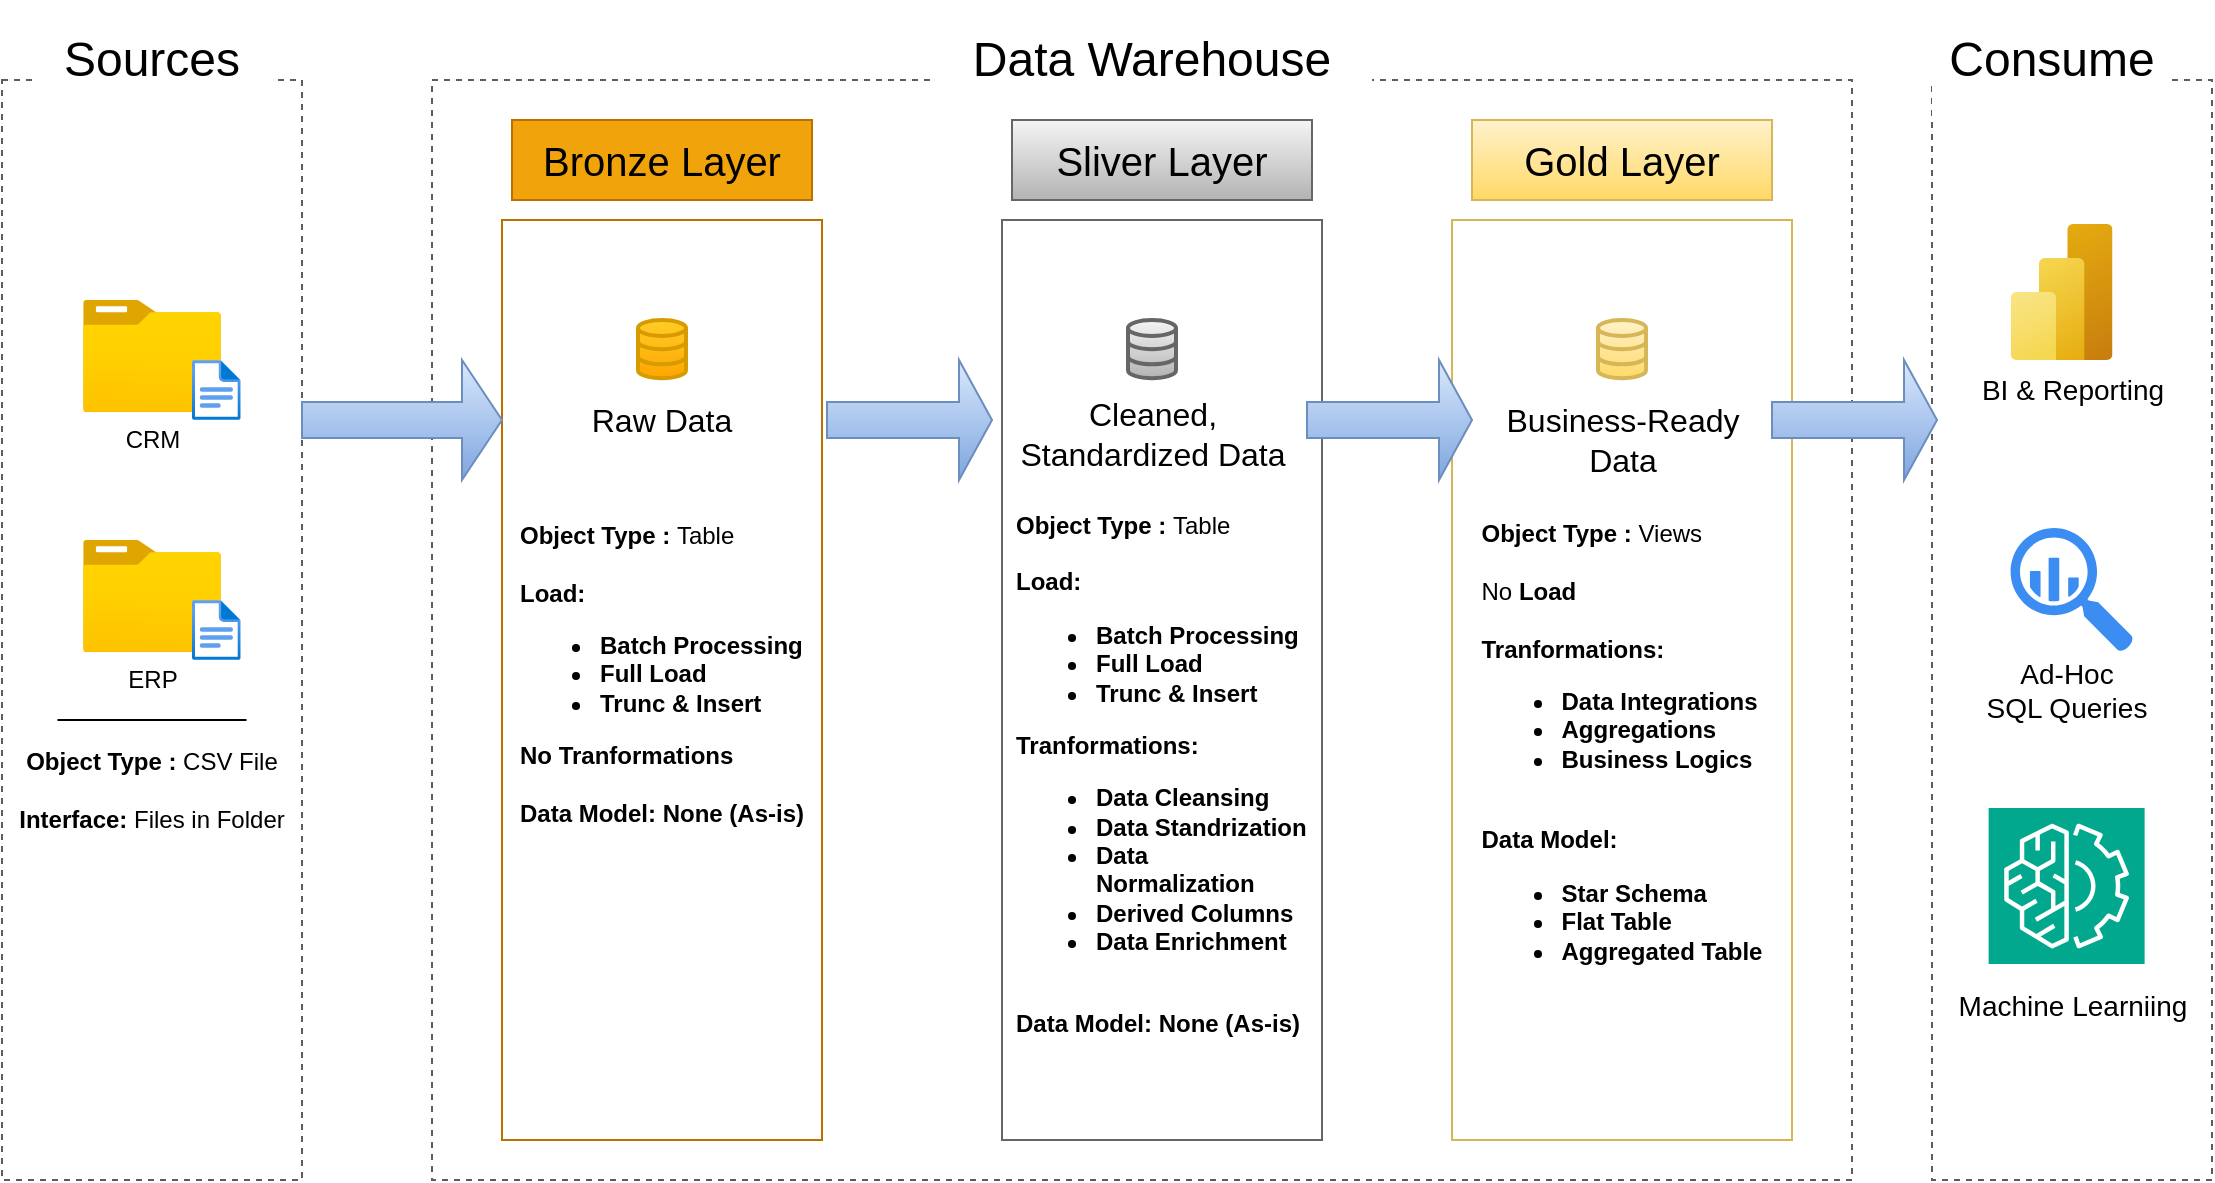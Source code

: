 <mxfile version="28.1.2">
  <diagram name="Data Architecture" id="-PVLjbQRYb1OqtAynk7W">
    <mxGraphModel dx="2050" dy="1233" grid="1" gridSize="10" guides="1" tooltips="1" connect="1" arrows="1" fold="1" page="1" pageScale="5" pageWidth="850" pageHeight="1100" math="0" shadow="0">
      <root>
        <mxCell id="0" />
        <mxCell id="1" parent="0" />
        <mxCell id="a5kPKOC0Ny-DfcnNH-SW-3" value="" style="rounded=0;whiteSpace=wrap;html=1;fillColor=none;dashed=1;strokeColor=#5D5D5D;" parent="1" vertex="1">
          <mxGeometry x="785" y="2310" width="150" height="550" as="geometry" />
        </mxCell>
        <mxCell id="a5kPKOC0Ny-DfcnNH-SW-4" value="&lt;font style=&quot;font-size: 24px;&quot;&gt;Sources&lt;/font&gt;" style="rounded=0;whiteSpace=wrap;html=1;strokeColor=none;" parent="1" vertex="1">
          <mxGeometry x="800" y="2270" width="120" height="60" as="geometry" />
        </mxCell>
        <mxCell id="a5kPKOC0Ny-DfcnNH-SW-5" value="" style="rounded=0;whiteSpace=wrap;html=1;fillColor=none;dashed=1;strokeColor=#5D5D5D;" parent="1" vertex="1">
          <mxGeometry x="1000" y="2310" width="710" height="550" as="geometry" />
        </mxCell>
        <mxCell id="a5kPKOC0Ny-DfcnNH-SW-6" value="&lt;font style=&quot;font-size: 24px;&quot;&gt;Data Warehouse&lt;/font&gt;" style="rounded=0;whiteSpace=wrap;html=1;strokeColor=none;" parent="1" vertex="1">
          <mxGeometry x="1250" y="2270" width="220" height="60" as="geometry" />
        </mxCell>
        <mxCell id="a5kPKOC0Ny-DfcnNH-SW-9" value="" style="rounded=0;whiteSpace=wrap;html=1;fillColor=none;dashed=1;strokeColor=#5D5D5D;" parent="1" vertex="1">
          <mxGeometry x="1750" y="2310" width="140" height="550" as="geometry" />
        </mxCell>
        <mxCell id="a5kPKOC0Ny-DfcnNH-SW-10" value="&lt;font style=&quot;font-size: 24px;&quot;&gt;Consume&lt;/font&gt;" style="rounded=0;whiteSpace=wrap;html=1;strokeColor=none;" parent="1" vertex="1">
          <mxGeometry x="1750" y="2270" width="120" height="60" as="geometry" />
        </mxCell>
        <mxCell id="a5kPKOC0Ny-DfcnNH-SW-11" value="Bronze Layer" style="rounded=0;whiteSpace=wrap;html=1;fillColor=#f0a30a;fontColor=#000000;strokeColor=#BD7000;fontSize=20;" parent="1" vertex="1">
          <mxGeometry x="1040" y="2330" width="150" height="40" as="geometry" />
        </mxCell>
        <mxCell id="a5kPKOC0Ny-DfcnNH-SW-12" value="" style="rounded=0;whiteSpace=wrap;html=1;fillColor=none;fontColor=#000000;strokeColor=#BD7000;fontSize=20;" parent="1" vertex="1">
          <mxGeometry x="1035" y="2380" width="160" height="460" as="geometry" />
        </mxCell>
        <mxCell id="a5kPKOC0Ny-DfcnNH-SW-13" value="Sliver Layer" style="rounded=0;whiteSpace=wrap;html=1;fillColor=#f5f5f5;strokeColor=#666666;fontSize=20;gradientColor=#b3b3b3;fontColor=#000000;" parent="1" vertex="1">
          <mxGeometry x="1290" y="2330" width="150" height="40" as="geometry" />
        </mxCell>
        <mxCell id="a5kPKOC0Ny-DfcnNH-SW-14" value="" style="rounded=0;whiteSpace=wrap;html=1;fillColor=none;strokeColor=#666666;fontSize=20;gradientColor=#b3b3b3;" parent="1" vertex="1">
          <mxGeometry x="1285" y="2380" width="160" height="460" as="geometry" />
        </mxCell>
        <mxCell id="a5kPKOC0Ny-DfcnNH-SW-15" value="Gold Layer" style="rounded=0;whiteSpace=wrap;html=1;fillColor=#fff2cc;strokeColor=#d6b656;fontSize=20;gradientColor=#ffd966;fontColor=#000000;" parent="1" vertex="1">
          <mxGeometry x="1520" y="2330" width="150" height="40" as="geometry" />
        </mxCell>
        <mxCell id="a5kPKOC0Ny-DfcnNH-SW-16" value="" style="rounded=0;whiteSpace=wrap;html=1;fillColor=none;strokeColor=#d6b656;fontSize=20;gradientColor=#ffd966;" parent="1" vertex="1">
          <mxGeometry x="1510" y="2380" width="170" height="460" as="geometry" />
        </mxCell>
        <mxCell id="a5kPKOC0Ny-DfcnNH-SW-17" value="&lt;font style=&quot;color: rgb(0, 0, 0);&quot;&gt;CRM&lt;/font&gt;" style="image;aspect=fixed;html=1;points=[];align=center;fontSize=12;image=img/lib/azure2/general/Folder_Blank.svg;" parent="1" vertex="1">
          <mxGeometry x="825.5" y="2420" width="69" height="56.0" as="geometry" />
        </mxCell>
        <mxCell id="a5kPKOC0Ny-DfcnNH-SW-18" value="" style="image;aspect=fixed;html=1;points=[];align=center;fontSize=12;image=img/lib/azure2/general/File.svg;" parent="1" vertex="1">
          <mxGeometry x="880" y="2450" width="24.35" height="30" as="geometry" />
        </mxCell>
        <mxCell id="a5kPKOC0Ny-DfcnNH-SW-20" value="&lt;font&gt;ERP&lt;/font&gt;&lt;div&gt;&lt;font style=&quot;color: rgb(255, 255, 255);&quot;&gt;&lt;br&gt;&lt;/font&gt;&lt;/div&gt;" style="image;aspect=fixed;html=1;points=[];align=center;fontSize=12;image=img/lib/azure2/general/Folder_Blank.svg;" parent="1" vertex="1">
          <mxGeometry x="825.5" y="2540" width="69" height="56.0" as="geometry" />
        </mxCell>
        <mxCell id="a5kPKOC0Ny-DfcnNH-SW-21" value="" style="image;aspect=fixed;html=1;points=[];align=center;fontSize=12;image=img/lib/azure2/general/File.svg;" parent="1" vertex="1">
          <mxGeometry x="880" y="2570" width="24.35" height="30" as="geometry" />
        </mxCell>
        <mxCell id="a5kPKOC0Ny-DfcnNH-SW-22" value="" style="endArrow=none;html=1;rounded=0;" parent="1" edge="1">
          <mxGeometry width="50" height="50" relative="1" as="geometry">
            <mxPoint x="812.75" y="2630" as="sourcePoint" />
            <mxPoint x="907.25" y="2630" as="targetPoint" />
          </mxGeometry>
        </mxCell>
        <mxCell id="a5kPKOC0Ny-DfcnNH-SW-24" value="&lt;b&gt;Object Type :&lt;/b&gt; CSV File&lt;div&gt;&lt;br&gt;&lt;div&gt;&lt;div&gt;&lt;b&gt;Interface: &lt;/b&gt;Files in Folder&lt;/div&gt;&lt;/div&gt;&lt;/div&gt;" style="text;html=1;align=center;verticalAlign=middle;whiteSpace=wrap;rounded=0;" parent="1" vertex="1">
          <mxGeometry x="790" y="2650" width="140" height="30" as="geometry" />
        </mxCell>
        <mxCell id="a5kPKOC0Ny-DfcnNH-SW-25" value="" style="html=1;verticalLabelPosition=bottom;align=center;labelBackgroundColor=#ffffff;verticalAlign=top;strokeWidth=2;strokeColor=#d79b00;shadow=0;dashed=0;shape=mxgraph.ios7.icons.data;fillColor=#ffcd28;gradientColor=#ffa500;" parent="1" vertex="1">
          <mxGeometry x="1103" y="2430" width="24" height="29.1" as="geometry" />
        </mxCell>
        <mxCell id="a5kPKOC0Ny-DfcnNH-SW-26" value="" style="html=1;verticalLabelPosition=bottom;align=center;labelBackgroundColor=#ffffff;verticalAlign=top;strokeWidth=2;strokeColor=#666666;shadow=0;dashed=0;shape=mxgraph.ios7.icons.data;fillColor=#f5f5f5;gradientColor=#b3b3b3;" parent="1" vertex="1">
          <mxGeometry x="1348" y="2430" width="24" height="29.1" as="geometry" />
        </mxCell>
        <mxCell id="a5kPKOC0Ny-DfcnNH-SW-27" value="" style="html=1;verticalLabelPosition=bottom;align=center;labelBackgroundColor=#ffffff;verticalAlign=top;strokeWidth=2;strokeColor=#d6b656;shadow=0;dashed=0;shape=mxgraph.ios7.icons.data;fillColor=#fff2cc;gradientColor=#ffd966;" parent="1" vertex="1">
          <mxGeometry x="1583" y="2430" width="24" height="29.1" as="geometry" />
        </mxCell>
        <mxCell id="a5kPKOC0Ny-DfcnNH-SW-28" value="" style="shape=singleArrow;whiteSpace=wrap;html=1;fillColor=#dae8fc;gradientColor=#7ea6e0;strokeColor=#6c8ebf;" parent="1" vertex="1">
          <mxGeometry x="935" y="2450" width="100" height="60" as="geometry" />
        </mxCell>
        <mxCell id="a5kPKOC0Ny-DfcnNH-SW-30" value="" style="shape=singleArrow;whiteSpace=wrap;html=1;fillColor=#dae8fc;gradientColor=#7ea6e0;strokeColor=#6c8ebf;" parent="1" vertex="1">
          <mxGeometry x="1197.5" y="2450" width="82.5" height="60" as="geometry" />
        </mxCell>
        <mxCell id="a5kPKOC0Ny-DfcnNH-SW-33" value="&lt;font style=&quot;font-size: 16px;&quot;&gt;Raw Data&lt;/font&gt;" style="text;html=1;align=center;verticalAlign=middle;whiteSpace=wrap;rounded=0;" parent="1" vertex="1">
          <mxGeometry x="1065" y="2465" width="100" height="30" as="geometry" />
        </mxCell>
        <mxCell id="a5kPKOC0Ny-DfcnNH-SW-34" value="&lt;font style=&quot;font-size: 16px;&quot;&gt;Cleaned, Standardized Data&lt;/font&gt;" style="text;html=1;align=center;verticalAlign=middle;whiteSpace=wrap;rounded=0;" parent="1" vertex="1">
          <mxGeometry x="1278.75" y="2459.1" width="162.5" height="55" as="geometry" />
        </mxCell>
        <mxCell id="a5kPKOC0Ny-DfcnNH-SW-35" value="&lt;font style=&quot;font-size: 16px;&quot;&gt;Business-Ready Data&lt;/font&gt;" style="text;html=1;align=center;verticalAlign=middle;whiteSpace=wrap;rounded=0;" parent="1" vertex="1">
          <mxGeometry x="1532.5" y="2465" width="125" height="50" as="geometry" />
        </mxCell>
        <mxCell id="a5kPKOC0Ny-DfcnNH-SW-36" value="&lt;div style=&quot;text-align: left;&quot;&gt;&lt;span style=&quot;background-color: transparent; color: light-dark(rgb(0, 0, 0), rgb(255, 255, 255));&quot;&gt;&lt;b&gt;Object Type&lt;/b&gt;&lt;/span&gt;&lt;b style=&quot;background-color: transparent; color: light-dark(rgb(0, 0, 0), rgb(255, 255, 255));&quot;&gt; :&lt;/b&gt;&lt;span style=&quot;background-color: transparent; color: light-dark(rgb(0, 0, 0), rgb(255, 255, 255));&quot;&gt;&amp;nbsp;Table&lt;/span&gt;&lt;/div&gt;&lt;div&gt;&lt;br&gt;&lt;/div&gt;&lt;div&gt;&lt;div style=&quot;text-align: left;&quot;&gt;&lt;b&gt;Load:&amp;nbsp;&lt;/b&gt;&lt;/div&gt;&lt;/div&gt;&lt;div style=&quot;text-align: left;&quot;&gt;&lt;ul&gt;&lt;li&gt;&lt;b&gt;Batch Processing&lt;/b&gt;&lt;/li&gt;&lt;li&gt;&lt;b&gt;Full Load&amp;nbsp;&lt;/b&gt;&lt;/li&gt;&lt;li&gt;&lt;b&gt;Trunc &amp;amp; Insert&lt;/b&gt;&lt;/li&gt;&lt;/ul&gt;&lt;div&gt;&lt;b&gt;No Tranformations&lt;/b&gt;&lt;/div&gt;&lt;div&gt;&lt;b&gt;&lt;br&gt;&lt;/b&gt;&lt;/div&gt;&lt;div&gt;&lt;b&gt;Data Model: None (As-is)&lt;/b&gt;&lt;/div&gt;&lt;/div&gt;" style="text;html=1;align=center;verticalAlign=middle;whiteSpace=wrap;rounded=0;" parent="1" vertex="1">
          <mxGeometry x="1040" y="2540" width="150" height="134" as="geometry" />
        </mxCell>
        <mxCell id="a5kPKOC0Ny-DfcnNH-SW-37" value="&lt;div style=&quot;text-align: left;&quot;&gt;&lt;span style=&quot;background-color: transparent; color: light-dark(rgb(0, 0, 0), rgb(255, 255, 255));&quot;&gt;&lt;b&gt;Object Type&lt;/b&gt;&lt;/span&gt;&lt;b style=&quot;background-color: transparent; color: light-dark(rgb(0, 0, 0), rgb(255, 255, 255));&quot;&gt; :&lt;/b&gt;&lt;span style=&quot;background-color: transparent; color: light-dark(rgb(0, 0, 0), rgb(255, 255, 255));&quot;&gt;&amp;nbsp;Table&lt;/span&gt;&lt;/div&gt;&lt;div&gt;&lt;br&gt;&lt;/div&gt;&lt;div&gt;&lt;div style=&quot;text-align: left;&quot;&gt;&lt;b&gt;Load:&amp;nbsp;&lt;/b&gt;&lt;/div&gt;&lt;/div&gt;&lt;div style=&quot;text-align: left;&quot;&gt;&lt;ul&gt;&lt;li&gt;&lt;b&gt;Batch Processing&lt;/b&gt;&lt;/li&gt;&lt;li&gt;&lt;b&gt;Full Load&amp;nbsp;&lt;/b&gt;&lt;/li&gt;&lt;li&gt;&lt;b&gt;Trunc &amp;amp; Insert&lt;/b&gt;&lt;/li&gt;&lt;/ul&gt;&lt;div&gt;&lt;b&gt;Tranformations:&lt;/b&gt;&lt;/div&gt;&lt;div&gt;&lt;ul&gt;&lt;li&gt;&lt;b&gt;Data Cleansing&lt;/b&gt;&lt;/li&gt;&lt;li&gt;&lt;b&gt;Data Standrization&lt;/b&gt;&lt;/li&gt;&lt;li&gt;&lt;b&gt;Data Normalization&lt;/b&gt;&lt;/li&gt;&lt;li&gt;&lt;b&gt;Derived Columns&lt;/b&gt;&lt;/li&gt;&lt;li&gt;&lt;b&gt;Data Enrichment&lt;/b&gt;&lt;/li&gt;&lt;/ul&gt;&lt;/div&gt;&lt;div&gt;&lt;b&gt;&lt;br&gt;&lt;/b&gt;&lt;/div&gt;&lt;div&gt;&lt;b&gt;Data Model: None (As-is)&lt;/b&gt;&lt;/div&gt;&lt;/div&gt;" style="text;html=1;align=center;verticalAlign=middle;whiteSpace=wrap;rounded=0;" parent="1" vertex="1">
          <mxGeometry x="1291.25" y="2590" width="150" height="134" as="geometry" />
        </mxCell>
        <mxCell id="a5kPKOC0Ny-DfcnNH-SW-38" value="&lt;div style=&quot;text-align: left;&quot;&gt;&lt;span style=&quot;background-color: transparent; color: light-dark(rgb(0, 0, 0), rgb(255, 255, 255));&quot;&gt;&lt;b&gt;Object Type&lt;/b&gt;&lt;/span&gt;&lt;b style=&quot;background-color: transparent; color: light-dark(rgb(0, 0, 0), rgb(255, 255, 255));&quot;&gt; :&lt;/b&gt;&lt;span style=&quot;background-color: transparent; color: light-dark(rgb(0, 0, 0), rgb(255, 255, 255));&quot;&gt;&amp;nbsp;Views&lt;/span&gt;&lt;/div&gt;&lt;div&gt;&lt;br&gt;&lt;/div&gt;&lt;div&gt;&lt;div style=&quot;text-align: left;&quot;&gt;No&lt;b&gt; Load&lt;/b&gt;&lt;/div&gt;&lt;/div&gt;&lt;div style=&quot;text-align: left;&quot;&gt;&lt;b&gt;&lt;br&gt;&lt;/b&gt;&lt;/div&gt;&lt;div style=&quot;text-align: left;&quot;&gt;&lt;div&gt;&lt;b&gt;Tranformations:&lt;/b&gt;&lt;/div&gt;&lt;div&gt;&lt;ul&gt;&lt;li&gt;&lt;b&gt;Data Integrations&lt;/b&gt;&lt;/li&gt;&lt;li&gt;&lt;b&gt;Aggregations&lt;/b&gt;&lt;/li&gt;&lt;li&gt;&lt;b&gt;Business Logics&lt;/b&gt;&lt;/li&gt;&lt;/ul&gt;&lt;/div&gt;&lt;div&gt;&lt;b&gt;&lt;br&gt;&lt;/b&gt;&lt;/div&gt;&lt;div&gt;&lt;b&gt;Data Model:&lt;/b&gt;&lt;/div&gt;&lt;div&gt;&lt;ul&gt;&lt;li&gt;&lt;b&gt;Star Schema&lt;/b&gt;&lt;/li&gt;&lt;li&gt;&lt;b&gt;Flat Table&lt;/b&gt;&lt;/li&gt;&lt;li&gt;&lt;b&gt;Aggregated Table&lt;/b&gt;&lt;/li&gt;&lt;/ul&gt;&lt;/div&gt;&lt;/div&gt;" style="text;html=1;align=center;verticalAlign=middle;whiteSpace=wrap;rounded=0;" parent="1" vertex="1">
          <mxGeometry x="1520" y="2580" width="150" height="134" as="geometry" />
        </mxCell>
        <mxCell id="a5kPKOC0Ny-DfcnNH-SW-41" value="" style="shape=singleArrow;whiteSpace=wrap;html=1;fillColor=#dae8fc;gradientColor=#7ea6e0;strokeColor=#6c8ebf;" parent="1" vertex="1">
          <mxGeometry x="1437.5" y="2450" width="82.5" height="60" as="geometry" />
        </mxCell>
        <mxCell id="a5kPKOC0Ny-DfcnNH-SW-42" value="" style="shape=singleArrow;whiteSpace=wrap;html=1;fillColor=#dae8fc;gradientColor=#7ea6e0;strokeColor=#6c8ebf;" parent="1" vertex="1">
          <mxGeometry x="1670" y="2450" width="82.5" height="60" as="geometry" />
        </mxCell>
        <mxCell id="WXHEhF5dYquQwYIK1zEc-1" value="" style="image;aspect=fixed;html=1;points=[];align=center;fontSize=12;image=img/lib/azure2/analytics/Power_BI_Embedded.svg;" vertex="1" parent="1">
          <mxGeometry x="1789.31" y="2382" width="51" height="68" as="geometry" />
        </mxCell>
        <mxCell id="WXHEhF5dYquQwYIK1zEc-2" value="BI &amp;amp; Reporting" style="text;html=1;align=center;verticalAlign=middle;resizable=0;points=[];autosize=1;strokeColor=none;fillColor=none;fontSize=14;" vertex="1" parent="1">
          <mxGeometry x="1765" y="2450" width="110" height="30" as="geometry" />
        </mxCell>
        <mxCell id="WXHEhF5dYquQwYIK1zEc-3" value="" style="sketch=0;html=1;aspect=fixed;strokeColor=none;shadow=0;fillColor=#3B8DF1;verticalAlign=top;labelPosition=center;verticalLabelPosition=bottom;shape=mxgraph.gcp2.big_query" vertex="1" parent="1">
          <mxGeometry x="1789.31" y="2534" width="61.38" height="62" as="geometry" />
        </mxCell>
        <mxCell id="WXHEhF5dYquQwYIK1zEc-4" value="Ad-Hoc&lt;div&gt;SQL Queries&lt;/div&gt;" style="text;html=1;align=center;verticalAlign=middle;resizable=0;points=[];autosize=1;strokeColor=none;fillColor=none;fontSize=14;" vertex="1" parent="1">
          <mxGeometry x="1767.31" y="2590" width="100" height="50" as="geometry" />
        </mxCell>
        <mxCell id="WXHEhF5dYquQwYIK1zEc-6" value="" style="sketch=0;points=[[0,0,0],[0.25,0,0],[0.5,0,0],[0.75,0,0],[1,0,0],[0,1,0],[0.25,1,0],[0.5,1,0],[0.75,1,0],[1,1,0],[0,0.25,0],[0,0.5,0],[0,0.75,0],[1,0.25,0],[1,0.5,0],[1,0.75,0]];outlineConnect=0;fontColor=#232F3E;fillColor=#01A88D;strokeColor=#ffffff;dashed=0;verticalLabelPosition=bottom;verticalAlign=top;align=center;html=1;fontSize=12;fontStyle=0;aspect=fixed;shape=mxgraph.aws4.resourceIcon;resIcon=mxgraph.aws4.machine_learning;" vertex="1" parent="1">
          <mxGeometry x="1778.31" y="2674" width="78" height="78" as="geometry" />
        </mxCell>
        <mxCell id="WXHEhF5dYquQwYIK1zEc-7" value="Machine Learniing" style="text;html=1;align=center;verticalAlign=middle;resizable=0;points=[];autosize=1;strokeColor=none;fillColor=none;fontSize=14;" vertex="1" parent="1">
          <mxGeometry x="1750" y="2758" width="140" height="30" as="geometry" />
        </mxCell>
      </root>
    </mxGraphModel>
  </diagram>
</mxfile>
